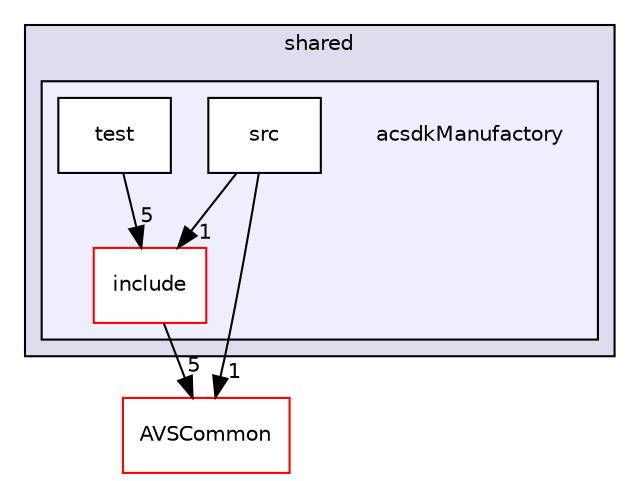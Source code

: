 digraph "/workplace/avs-device-sdk/shared/acsdkManufactory" {
  compound=true
  node [ fontsize="10", fontname="Helvetica"];
  edge [ labelfontsize="10", labelfontname="Helvetica"];
  subgraph clusterdir_9982052f7ce695d12571567315b2fafa {
    graph [ bgcolor="#ddddee", pencolor="black", label="shared" fontname="Helvetica", fontsize="10", URL="dir_9982052f7ce695d12571567315b2fafa.html"]
  subgraph clusterdir_0ca348091c23ede3b6afd50c8666ff04 {
    graph [ bgcolor="#eeeeff", pencolor="black", label="" URL="dir_0ca348091c23ede3b6afd50c8666ff04.html"];
    dir_0ca348091c23ede3b6afd50c8666ff04 [shape=plaintext label="acsdkManufactory"];
    dir_a5accd2ae782eec48f12ec2c237e1ecf [shape=box label="include" color="red" fillcolor="white" style="filled" URL="dir_a5accd2ae782eec48f12ec2c237e1ecf.html"];
    dir_53ebe3b84db62eab1ae9ae4d19318589 [shape=box label="src" color="black" fillcolor="white" style="filled" URL="dir_53ebe3b84db62eab1ae9ae4d19318589.html"];
    dir_bf4caf5cfca980a29e7df13c2277faae [shape=box label="test" color="black" fillcolor="white" style="filled" URL="dir_bf4caf5cfca980a29e7df13c2277faae.html"];
  }
  }
  dir_13e65effb2bde530b17b3d5eefcd0266 [shape=box label="AVSCommon" fillcolor="white" style="filled" color="red" URL="dir_13e65effb2bde530b17b3d5eefcd0266.html"];
  dir_a5accd2ae782eec48f12ec2c237e1ecf->dir_13e65effb2bde530b17b3d5eefcd0266 [headlabel="5", labeldistance=1.5 headhref="dir_000551_000017.html"];
  dir_53ebe3b84db62eab1ae9ae4d19318589->dir_a5accd2ae782eec48f12ec2c237e1ecf [headlabel="1", labeldistance=1.5 headhref="dir_000554_000551.html"];
  dir_53ebe3b84db62eab1ae9ae4d19318589->dir_13e65effb2bde530b17b3d5eefcd0266 [headlabel="1", labeldistance=1.5 headhref="dir_000554_000017.html"];
  dir_bf4caf5cfca980a29e7df13c2277faae->dir_a5accd2ae782eec48f12ec2c237e1ecf [headlabel="5", labeldistance=1.5 headhref="dir_000555_000551.html"];
}
